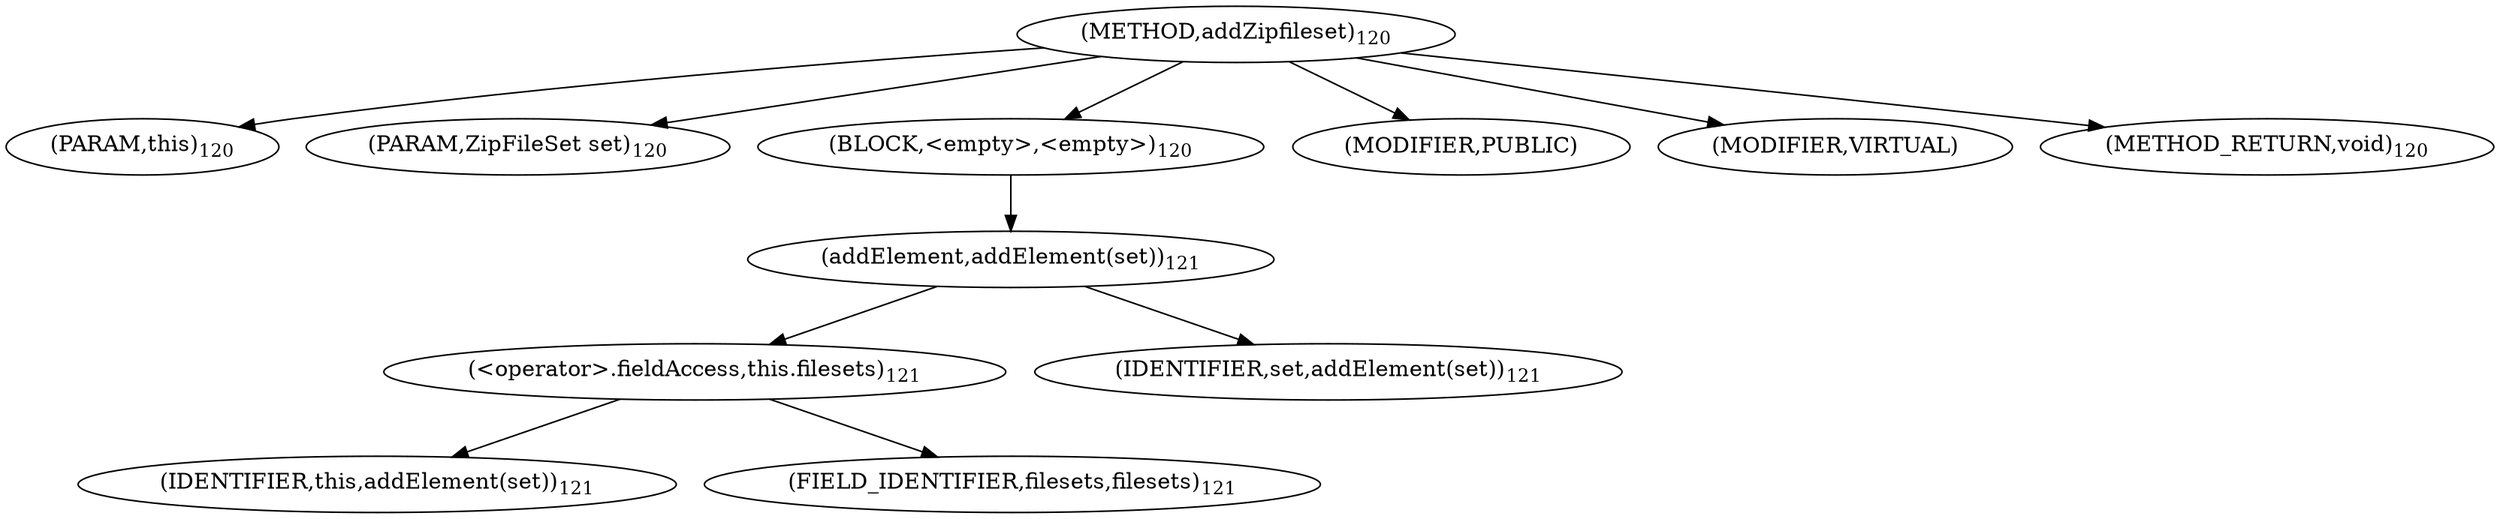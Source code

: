 digraph "addZipfileset" {  
"155" [label = <(METHOD,addZipfileset)<SUB>120</SUB>> ]
"156" [label = <(PARAM,this)<SUB>120</SUB>> ]
"157" [label = <(PARAM,ZipFileSet set)<SUB>120</SUB>> ]
"158" [label = <(BLOCK,&lt;empty&gt;,&lt;empty&gt;)<SUB>120</SUB>> ]
"159" [label = <(addElement,addElement(set))<SUB>121</SUB>> ]
"160" [label = <(&lt;operator&gt;.fieldAccess,this.filesets)<SUB>121</SUB>> ]
"161" [label = <(IDENTIFIER,this,addElement(set))<SUB>121</SUB>> ]
"162" [label = <(FIELD_IDENTIFIER,filesets,filesets)<SUB>121</SUB>> ]
"163" [label = <(IDENTIFIER,set,addElement(set))<SUB>121</SUB>> ]
"164" [label = <(MODIFIER,PUBLIC)> ]
"165" [label = <(MODIFIER,VIRTUAL)> ]
"166" [label = <(METHOD_RETURN,void)<SUB>120</SUB>> ]
  "155" -> "156" 
  "155" -> "157" 
  "155" -> "158" 
  "155" -> "164" 
  "155" -> "165" 
  "155" -> "166" 
  "158" -> "159" 
  "159" -> "160" 
  "159" -> "163" 
  "160" -> "161" 
  "160" -> "162" 
}

